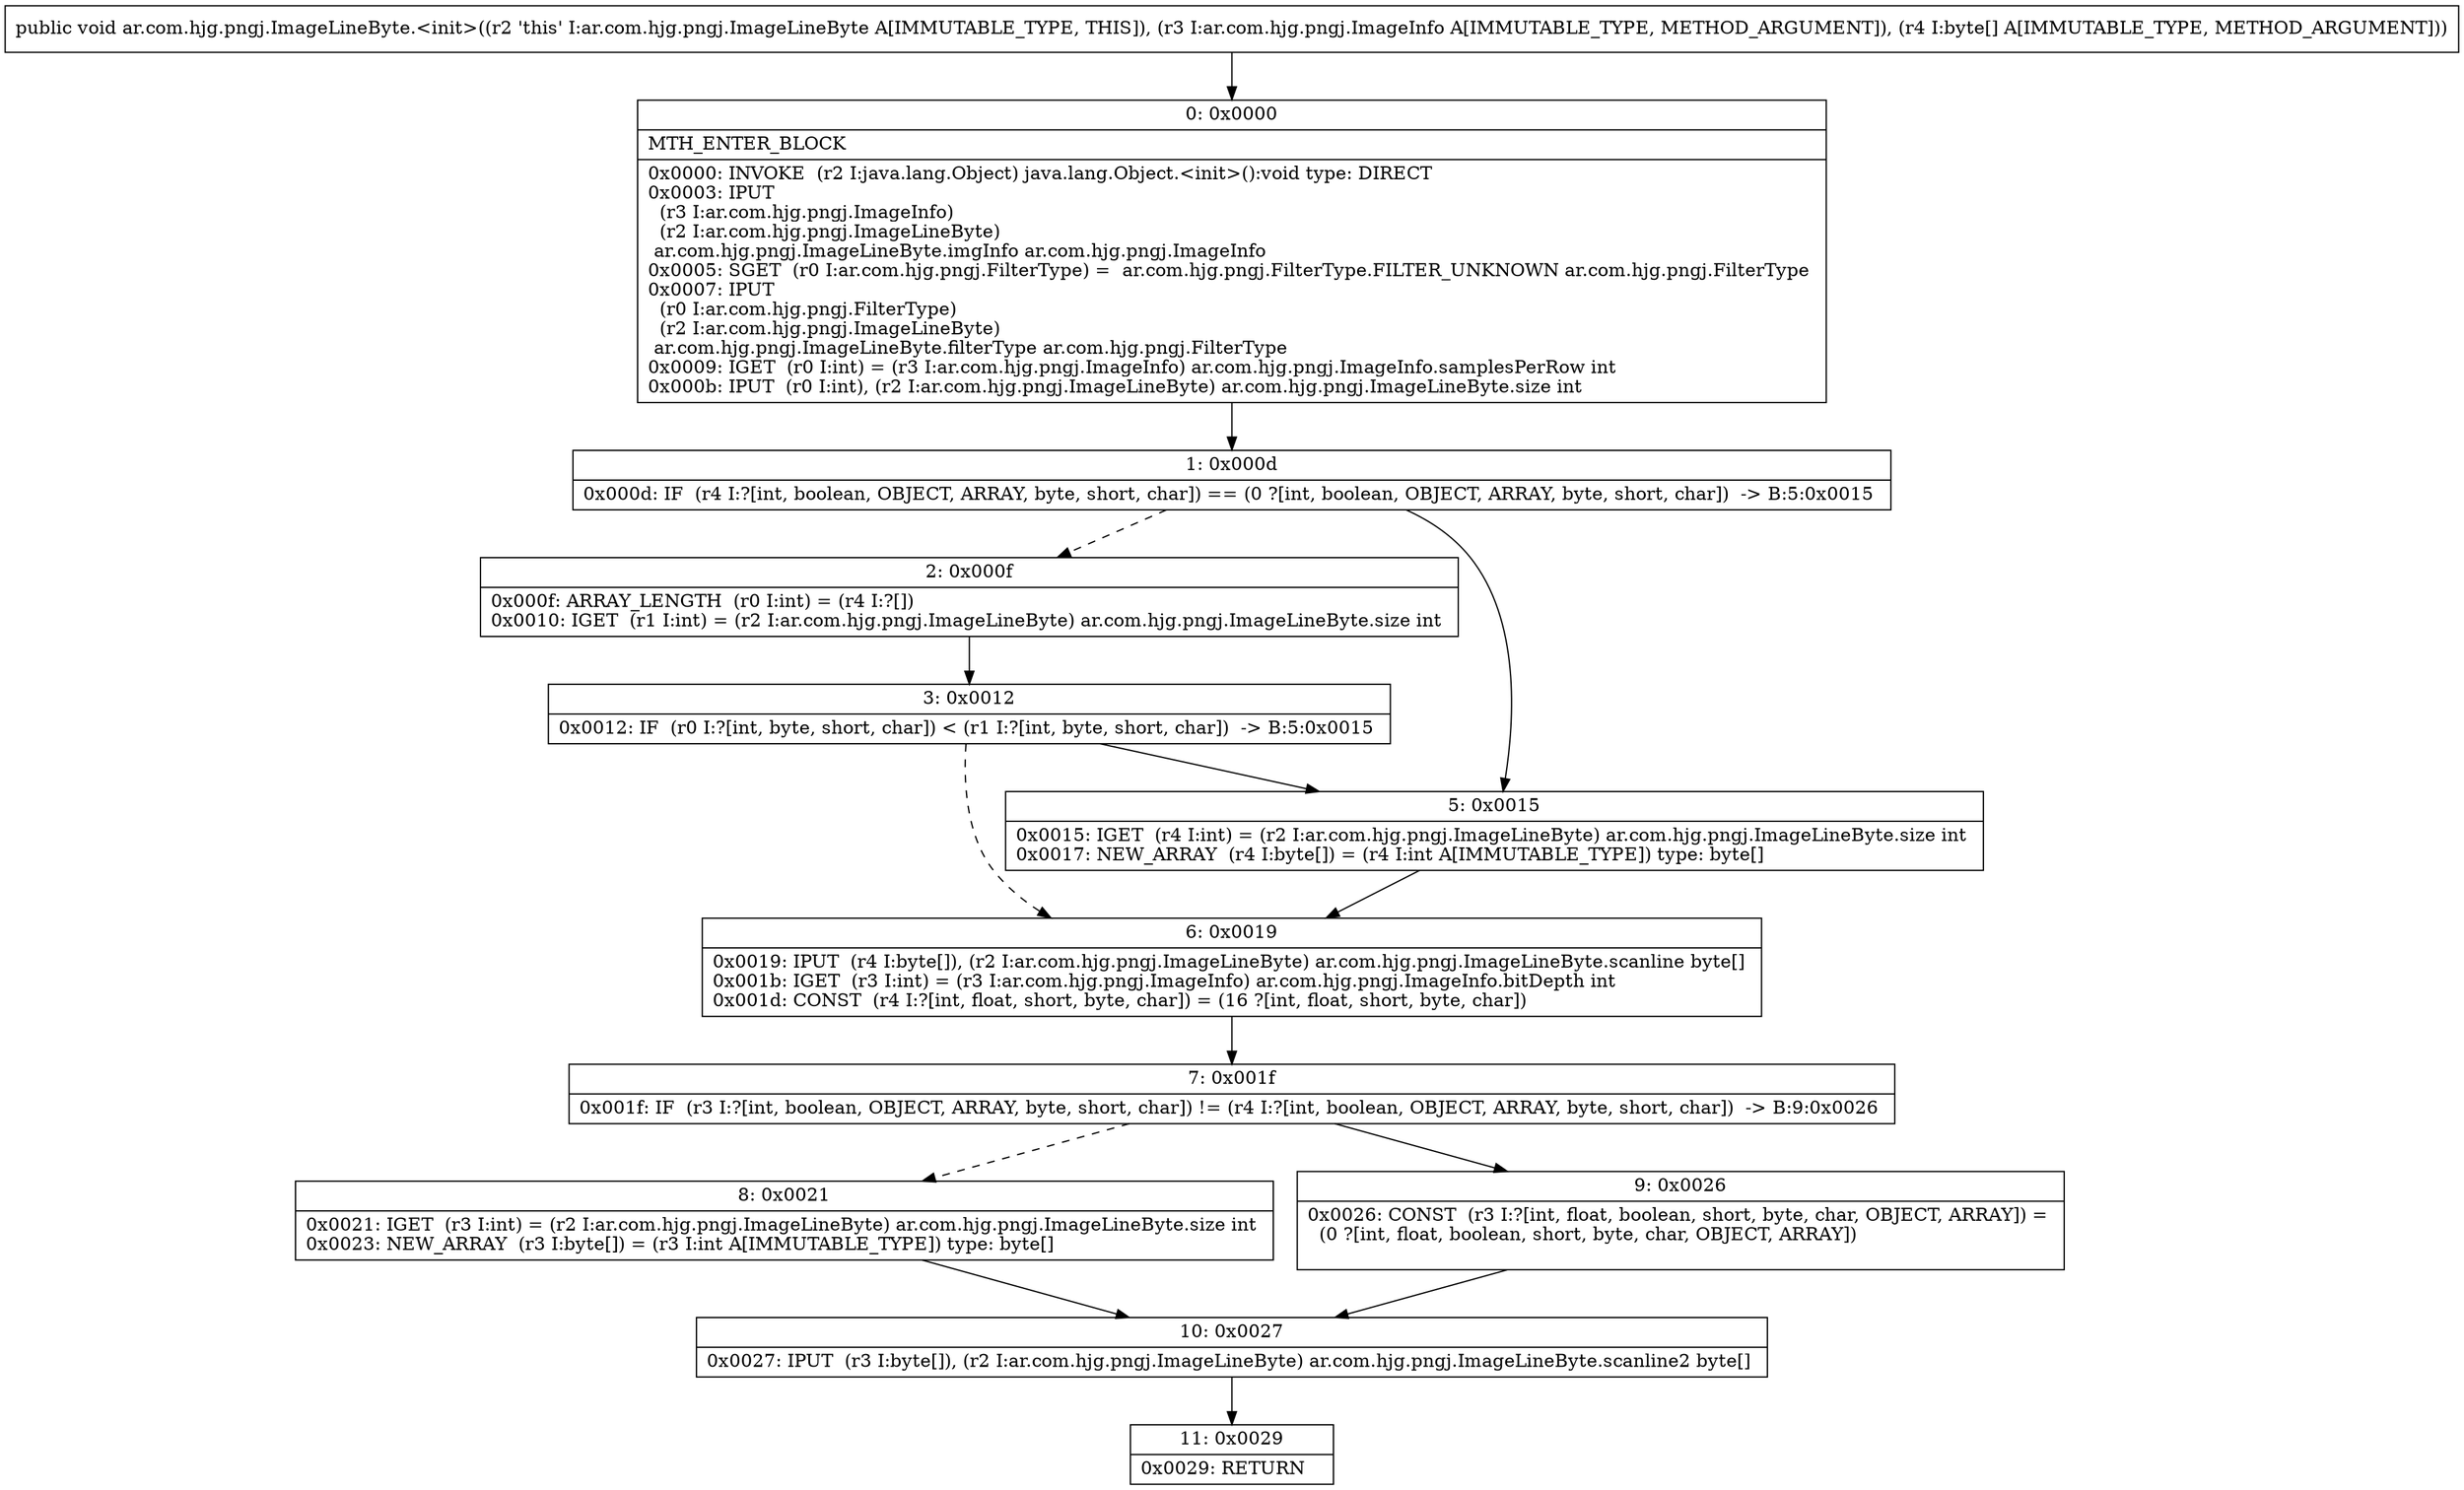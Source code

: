 digraph "CFG forar.com.hjg.pngj.ImageLineByte.\<init\>(Lar\/com\/hjg\/pngj\/ImageInfo;[B)V" {
Node_0 [shape=record,label="{0\:\ 0x0000|MTH_ENTER_BLOCK\l|0x0000: INVOKE  (r2 I:java.lang.Object) java.lang.Object.\<init\>():void type: DIRECT \l0x0003: IPUT  \l  (r3 I:ar.com.hjg.pngj.ImageInfo)\l  (r2 I:ar.com.hjg.pngj.ImageLineByte)\l ar.com.hjg.pngj.ImageLineByte.imgInfo ar.com.hjg.pngj.ImageInfo \l0x0005: SGET  (r0 I:ar.com.hjg.pngj.FilterType) =  ar.com.hjg.pngj.FilterType.FILTER_UNKNOWN ar.com.hjg.pngj.FilterType \l0x0007: IPUT  \l  (r0 I:ar.com.hjg.pngj.FilterType)\l  (r2 I:ar.com.hjg.pngj.ImageLineByte)\l ar.com.hjg.pngj.ImageLineByte.filterType ar.com.hjg.pngj.FilterType \l0x0009: IGET  (r0 I:int) = (r3 I:ar.com.hjg.pngj.ImageInfo) ar.com.hjg.pngj.ImageInfo.samplesPerRow int \l0x000b: IPUT  (r0 I:int), (r2 I:ar.com.hjg.pngj.ImageLineByte) ar.com.hjg.pngj.ImageLineByte.size int \l}"];
Node_1 [shape=record,label="{1\:\ 0x000d|0x000d: IF  (r4 I:?[int, boolean, OBJECT, ARRAY, byte, short, char]) == (0 ?[int, boolean, OBJECT, ARRAY, byte, short, char])  \-\> B:5:0x0015 \l}"];
Node_2 [shape=record,label="{2\:\ 0x000f|0x000f: ARRAY_LENGTH  (r0 I:int) = (r4 I:?[]) \l0x0010: IGET  (r1 I:int) = (r2 I:ar.com.hjg.pngj.ImageLineByte) ar.com.hjg.pngj.ImageLineByte.size int \l}"];
Node_3 [shape=record,label="{3\:\ 0x0012|0x0012: IF  (r0 I:?[int, byte, short, char]) \< (r1 I:?[int, byte, short, char])  \-\> B:5:0x0015 \l}"];
Node_5 [shape=record,label="{5\:\ 0x0015|0x0015: IGET  (r4 I:int) = (r2 I:ar.com.hjg.pngj.ImageLineByte) ar.com.hjg.pngj.ImageLineByte.size int \l0x0017: NEW_ARRAY  (r4 I:byte[]) = (r4 I:int A[IMMUTABLE_TYPE]) type: byte[] \l}"];
Node_6 [shape=record,label="{6\:\ 0x0019|0x0019: IPUT  (r4 I:byte[]), (r2 I:ar.com.hjg.pngj.ImageLineByte) ar.com.hjg.pngj.ImageLineByte.scanline byte[] \l0x001b: IGET  (r3 I:int) = (r3 I:ar.com.hjg.pngj.ImageInfo) ar.com.hjg.pngj.ImageInfo.bitDepth int \l0x001d: CONST  (r4 I:?[int, float, short, byte, char]) = (16 ?[int, float, short, byte, char]) \l}"];
Node_7 [shape=record,label="{7\:\ 0x001f|0x001f: IF  (r3 I:?[int, boolean, OBJECT, ARRAY, byte, short, char]) != (r4 I:?[int, boolean, OBJECT, ARRAY, byte, short, char])  \-\> B:9:0x0026 \l}"];
Node_8 [shape=record,label="{8\:\ 0x0021|0x0021: IGET  (r3 I:int) = (r2 I:ar.com.hjg.pngj.ImageLineByte) ar.com.hjg.pngj.ImageLineByte.size int \l0x0023: NEW_ARRAY  (r3 I:byte[]) = (r3 I:int A[IMMUTABLE_TYPE]) type: byte[] \l}"];
Node_9 [shape=record,label="{9\:\ 0x0026|0x0026: CONST  (r3 I:?[int, float, boolean, short, byte, char, OBJECT, ARRAY]) = \l  (0 ?[int, float, boolean, short, byte, char, OBJECT, ARRAY])\l \l}"];
Node_10 [shape=record,label="{10\:\ 0x0027|0x0027: IPUT  (r3 I:byte[]), (r2 I:ar.com.hjg.pngj.ImageLineByte) ar.com.hjg.pngj.ImageLineByte.scanline2 byte[] \l}"];
Node_11 [shape=record,label="{11\:\ 0x0029|0x0029: RETURN   \l}"];
MethodNode[shape=record,label="{public void ar.com.hjg.pngj.ImageLineByte.\<init\>((r2 'this' I:ar.com.hjg.pngj.ImageLineByte A[IMMUTABLE_TYPE, THIS]), (r3 I:ar.com.hjg.pngj.ImageInfo A[IMMUTABLE_TYPE, METHOD_ARGUMENT]), (r4 I:byte[] A[IMMUTABLE_TYPE, METHOD_ARGUMENT])) }"];
MethodNode -> Node_0;
Node_0 -> Node_1;
Node_1 -> Node_2[style=dashed];
Node_1 -> Node_5;
Node_2 -> Node_3;
Node_3 -> Node_5;
Node_3 -> Node_6[style=dashed];
Node_5 -> Node_6;
Node_6 -> Node_7;
Node_7 -> Node_8[style=dashed];
Node_7 -> Node_9;
Node_8 -> Node_10;
Node_9 -> Node_10;
Node_10 -> Node_11;
}

